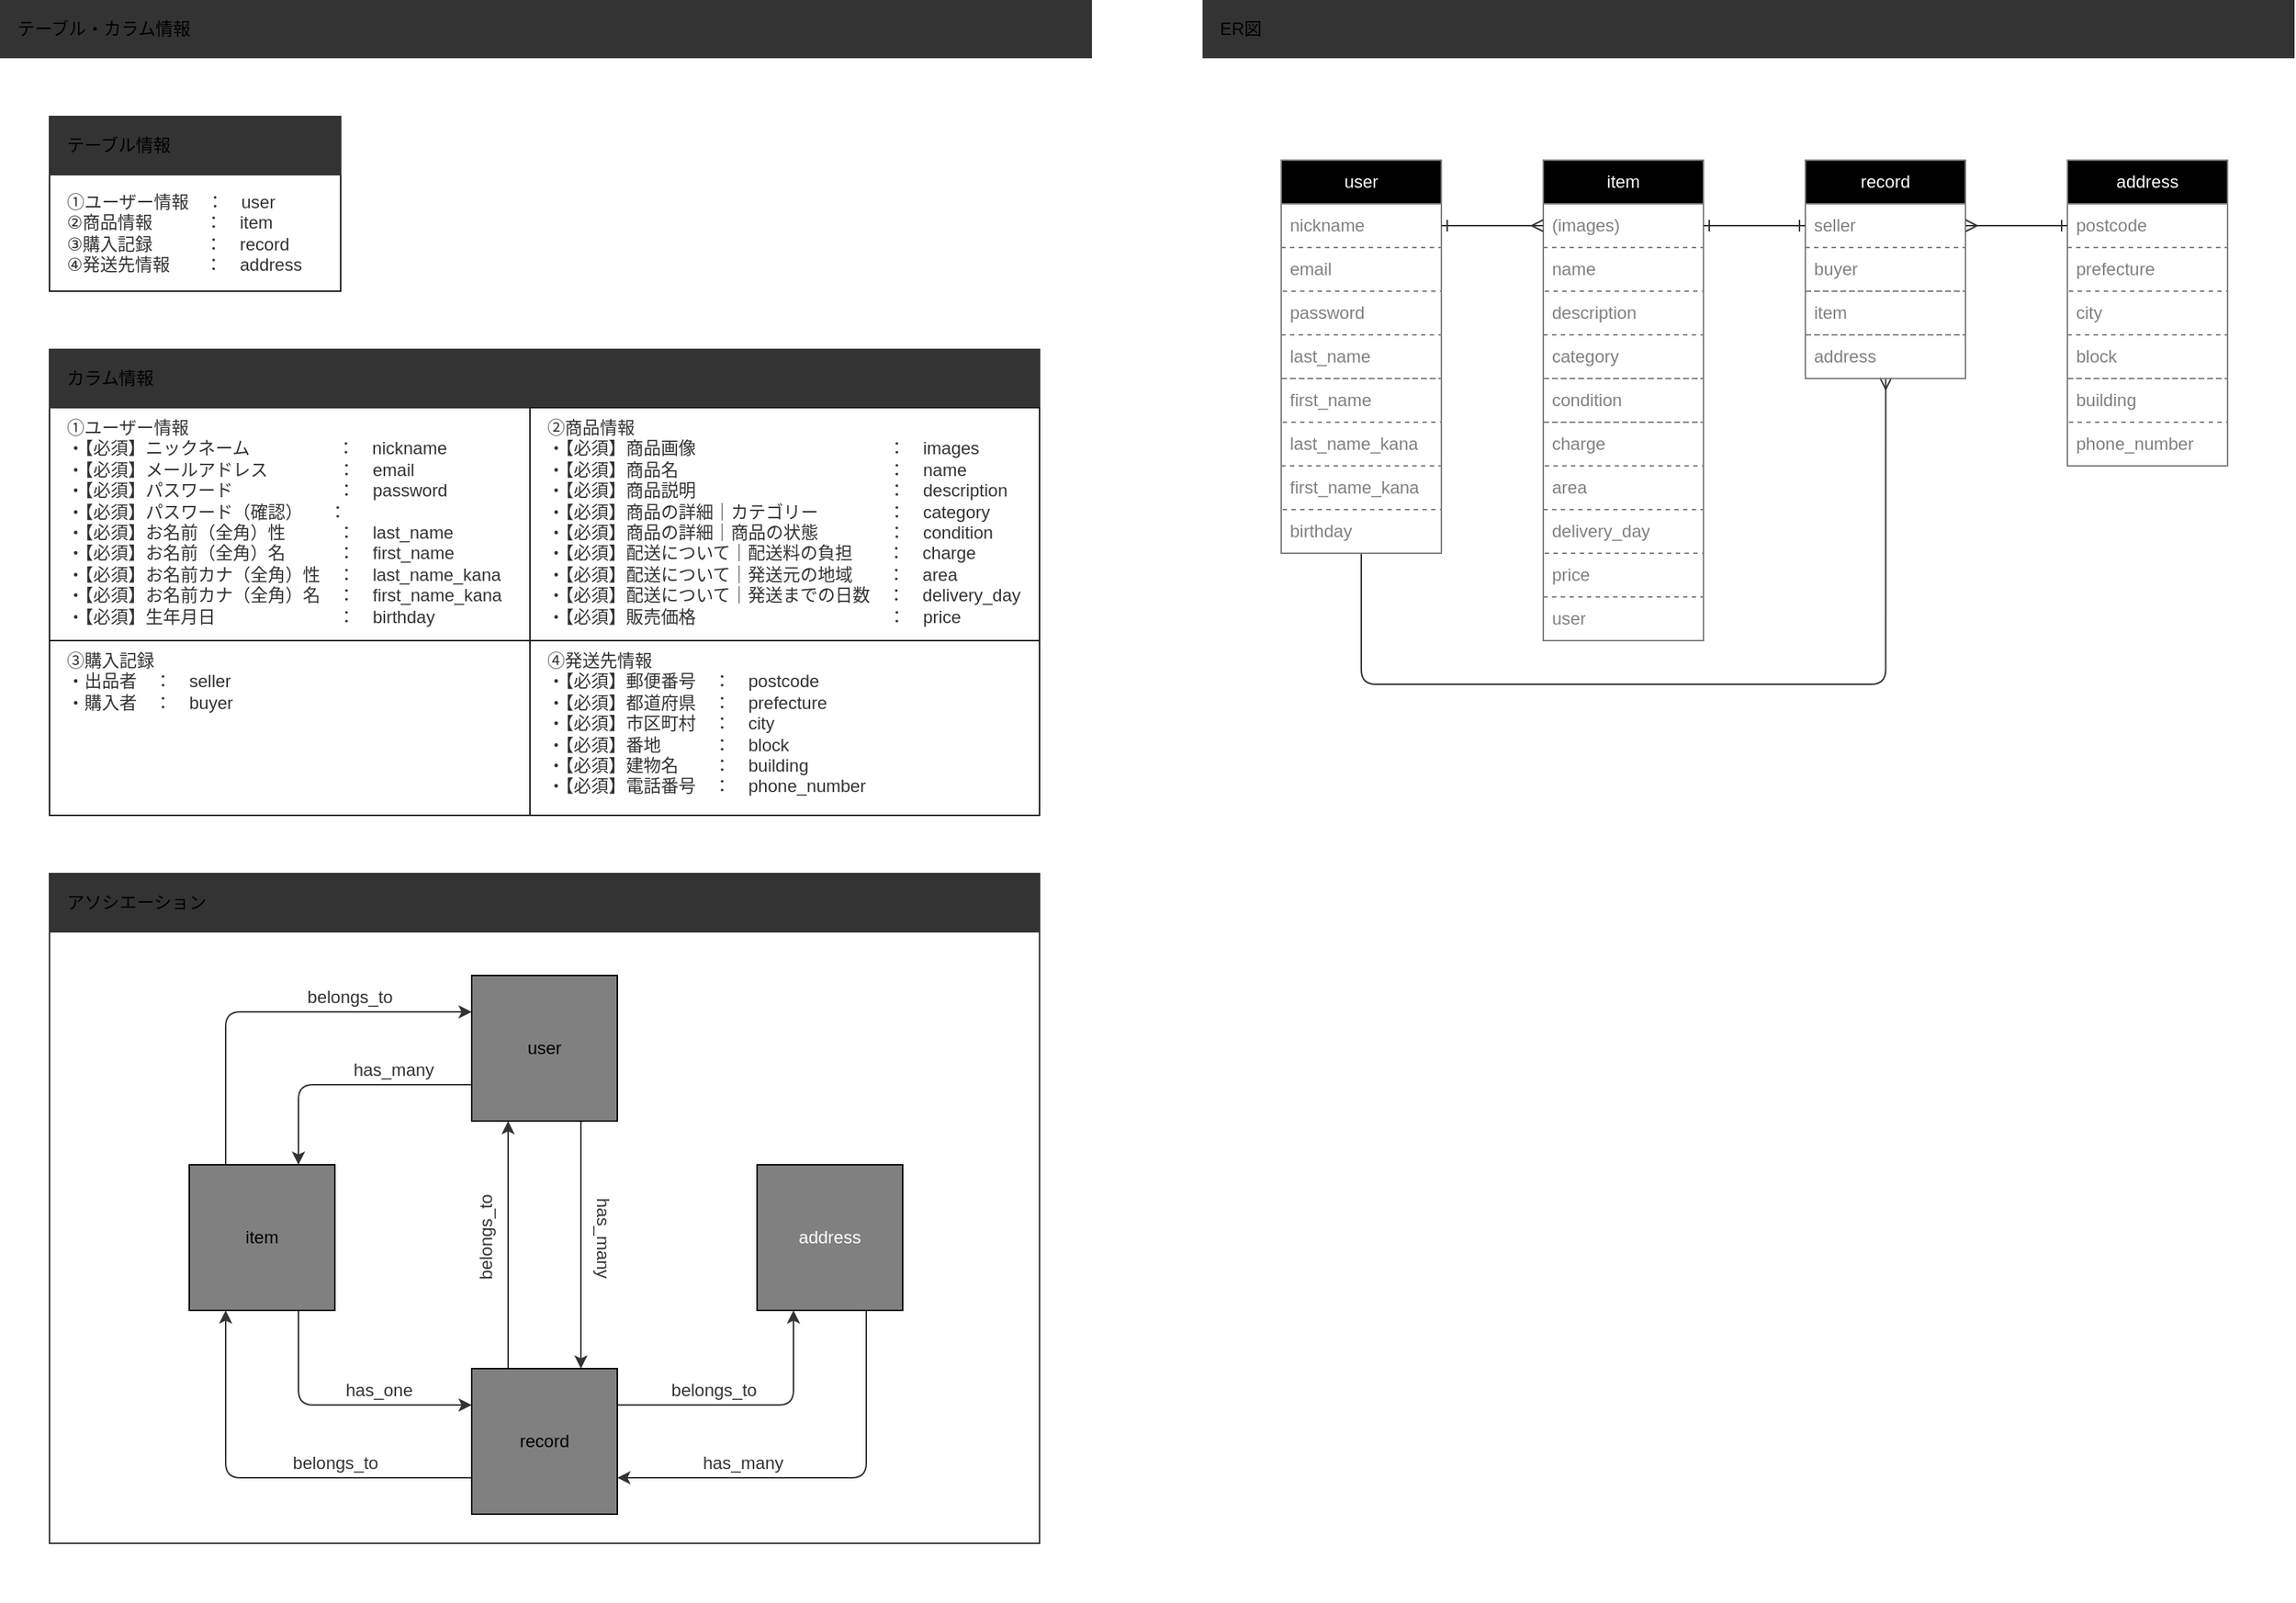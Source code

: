 <mxfile>
    <diagram id="iERtSTc7YqhBEKAMdR58" name="240307">
        <mxGraphModel dx="736" dy="573" grid="1" gridSize="10" guides="1" tooltips="1" connect="1" arrows="1" fold="1" page="1" pageScale="1" pageWidth="827" pageHeight="1169" math="0" shadow="0">
            <root>
                <mxCell id="0"/>
                <mxCell id="1" parent="0"/>
                <mxCell id="5" value="" style="whiteSpace=wrap;html=1;fontFamily=Helvetica;align=left;verticalAlign=top;fillColor=#FFFFFF;fontColor=#333333;strokeColor=none;" parent="1" vertex="1">
                    <mxGeometry x="40" y="80" width="750" height="1060" as="geometry"/>
                </mxCell>
                <mxCell id="10" value="テーブル・カラム情報" style="whiteSpace=wrap;html=1;fontFamily=Helvetica;align=left;verticalAlign=middle;strokeColor=none;fillColor=#333333;spacingLeft=10;" parent="1" vertex="1">
                    <mxGeometry x="40" y="40" width="750" height="40" as="geometry"/>
                </mxCell>
                <mxCell id="11" value="①ユーザー情報　：　user&lt;br&gt;②商品情報　　　：　item&lt;br&gt;③購入記録　　　：　record&lt;br&gt;④発送先情報　　：　address" style="whiteSpace=wrap;html=1;fontFamily=Helvetica;fontColor=#333333;fillColor=none;strokeColor=#1A1A1A;align=left;verticalAlign=middle;spacingLeft=10;" parent="1" vertex="1">
                    <mxGeometry x="74" y="160" width="200" height="80" as="geometry"/>
                </mxCell>
                <mxCell id="12" value="テーブル情報" style="whiteSpace=wrap;html=1;fontFamily=Helvetica;align=left;verticalAlign=middle;spacingLeft=10;fillColor=#333333;strokeColor=#333333;" parent="1" vertex="1">
                    <mxGeometry x="74" y="120" width="200" height="40" as="geometry"/>
                </mxCell>
                <mxCell id="13" value="①ユーザー情報&lt;br&gt;・【必須】ニックネーム　　　　　：　nickname&lt;br&gt;・【必須】メールアドレス　　　　：　email&lt;br&gt;・【必須】パスワード　　　　　　：　password&lt;br&gt;・【必須】パスワード（確認）　　：　&lt;br&gt;・【必須】お名前（全角）性　　　：　last_name&lt;br&gt;・【必須】お名前（全角）名　　　：　first_name&lt;br&gt;・【必須】お名前カナ（全角）性　：　last_name_kana&lt;br&gt;・【必須】お名前カナ（全角）名　：　first_name_kana&lt;br&gt;・【必須】生年月日　　　　　　　：　birthday" style="whiteSpace=wrap;html=1;fontFamily=Helvetica;fontColor=#333333;fillColor=none;strokeColor=#1A1A1A;align=left;verticalAlign=top;spacingLeft=10;" parent="1" vertex="1">
                    <mxGeometry x="74" y="320" width="330" height="160" as="geometry"/>
                </mxCell>
                <mxCell id="14" value="カラム情報" style="whiteSpace=wrap;html=1;fontFamily=Helvetica;align=left;verticalAlign=middle;spacingLeft=10;fillColor=#333333;strokeColor=#333333;" parent="1" vertex="1">
                    <mxGeometry x="74" y="280" width="680" height="40" as="geometry"/>
                </mxCell>
                <mxCell id="15" value="②商品情報&lt;br&gt;・【必須】商品画像　　　　　　　　　　　：　images&lt;br&gt;・【必須】商品名　　　　　　　　　　　　：　name&lt;br&gt;・【必須】商品説明　　　　　　　　　　　：　description&lt;br&gt;・【必須】商品の詳細｜カテゴリー　　　　：　category&lt;br&gt;・【必須】商品の詳細｜商品の状態　　　　：　condition&lt;br&gt;・【必須】配送について｜配送料の負担　　：　charge&lt;br&gt;・【必須】配送について｜発送元の地域　　：　area&lt;br&gt;・【必須】配送について｜発送までの日数　：　delivery_day&lt;br&gt;・【必須】販売価格　　　　　　　　　　　：　price" style="whiteSpace=wrap;html=1;fontFamily=Helvetica;fontColor=#333333;fillColor=none;strokeColor=#1A1A1A;align=left;verticalAlign=top;spacingLeft=10;" parent="1" vertex="1">
                    <mxGeometry x="404" y="320" width="350" height="160" as="geometry"/>
                </mxCell>
                <mxCell id="16" value="" style="ellipse;whiteSpace=wrap;html=1;align=left;fillColor=none;strokeColor=#1A1A1A;fontColor=#333333;spacingLeft=10;" parent="1" vertex="1">
                    <mxGeometry x="985" y="360" width="80" height="80" as="geometry"/>
                </mxCell>
                <mxCell id="18" value="③購入記録&lt;br&gt;・出品者　：　seller&lt;br&gt;・購入者　：　buyer" style="whiteSpace=wrap;html=1;fontFamily=Helvetica;fontColor=#333333;fillColor=none;strokeColor=#1A1A1A;align=left;verticalAlign=top;spacingLeft=10;" parent="1" vertex="1">
                    <mxGeometry x="74" y="480" width="330" height="120" as="geometry"/>
                </mxCell>
                <mxCell id="19" value="④発送先情報&lt;br&gt;・【必須】郵便番号　：　postcode&lt;br&gt;・【必須】都道府県　：　prefecture&lt;br&gt;・【必須】市区町村　：　city&lt;br&gt;・【必須】番地　　　：　block&lt;br&gt;・【必須】建物名　　：　building&lt;br&gt;・【必須】電話番号　：　phone_number" style="whiteSpace=wrap;html=1;fontFamily=Helvetica;fontColor=#333333;fillColor=none;strokeColor=#1A1A1A;align=left;verticalAlign=top;spacingLeft=10;" parent="1" vertex="1">
                    <mxGeometry x="404" y="480" width="350" height="120" as="geometry"/>
                </mxCell>
                <mxCell id="20" value="アソシエーション" style="whiteSpace=wrap;html=1;fontFamily=Helvetica;align=left;verticalAlign=middle;spacingLeft=10;fillColor=#333333;strokeColor=#333333;" parent="1" vertex="1">
                    <mxGeometry x="74" y="640" width="680" height="40" as="geometry"/>
                </mxCell>
                <mxCell id="22" value="" style="whiteSpace=wrap;html=1;fontFamily=Helvetica;align=left;verticalAlign=middle;spacingLeft=10;fillColor=none;strokeColor=#333333;fontColor=#333333;" parent="1" vertex="1">
                    <mxGeometry x="74" y="680" width="680" height="420" as="geometry"/>
                </mxCell>
                <mxCell id="28" style="edgeStyle=orthogonalEdgeStyle;html=1;exitX=0;exitY=0.75;exitDx=0;exitDy=0;entryX=0.75;entryY=0;entryDx=0;entryDy=0;strokeColor=#333333;fontFamily=Helvetica;fontColor=#333333;" parent="1" source="23" target="26" edge="1">
                    <mxGeometry relative="1" as="geometry"/>
                </mxCell>
                <mxCell id="43" style="edgeStyle=orthogonalEdgeStyle;html=1;exitX=0.75;exitY=1;exitDx=0;exitDy=0;entryX=0.75;entryY=0;entryDx=0;entryDy=0;strokeColor=#333333;fontFamily=Helvetica;fontColor=#FFFFFF;" parent="1" source="23" target="24" edge="1">
                    <mxGeometry relative="1" as="geometry"/>
                </mxCell>
                <mxCell id="23" value="user" style="whiteSpace=wrap;html=1;fontFamily=Helvetica;fillColor=#808080;" parent="1" vertex="1">
                    <mxGeometry x="364" y="710" width="100" height="100" as="geometry"/>
                </mxCell>
                <mxCell id="32" style="edgeStyle=orthogonalEdgeStyle;html=1;exitX=1;exitY=0.25;exitDx=0;exitDy=0;entryX=0.25;entryY=1;entryDx=0;entryDy=0;strokeColor=#333333;fontFamily=Helvetica;fontColor=#333333;" parent="1" source="24" target="25" edge="1">
                    <mxGeometry relative="1" as="geometry"/>
                </mxCell>
                <mxCell id="34" style="edgeStyle=orthogonalEdgeStyle;html=1;exitX=0;exitY=0.75;exitDx=0;exitDy=0;entryX=0.25;entryY=1;entryDx=0;entryDy=0;strokeColor=#333333;fontFamily=Helvetica;fontColor=#333333;" parent="1" source="24" target="26" edge="1">
                    <mxGeometry relative="1" as="geometry"/>
                </mxCell>
                <mxCell id="44" style="edgeStyle=orthogonalEdgeStyle;html=1;exitX=0.25;exitY=0;exitDx=0;exitDy=0;entryX=0.25;entryY=1;entryDx=0;entryDy=0;strokeColor=#333333;fontFamily=Helvetica;fontColor=#FFFFFF;" parent="1" source="24" target="23" edge="1">
                    <mxGeometry relative="1" as="geometry"/>
                </mxCell>
                <mxCell id="24" value="record" style="whiteSpace=wrap;html=1;fontFamily=Helvetica;fillColor=#808080;" parent="1" vertex="1">
                    <mxGeometry x="364" y="980" width="100" height="100" as="geometry"/>
                </mxCell>
                <mxCell id="31" style="edgeStyle=orthogonalEdgeStyle;html=1;exitX=0.75;exitY=1;exitDx=0;exitDy=0;entryX=1;entryY=0.75;entryDx=0;entryDy=0;strokeColor=#333333;fontFamily=Helvetica;fontColor=#333333;" parent="1" source="25" target="24" edge="1">
                    <mxGeometry relative="1" as="geometry"/>
                </mxCell>
                <mxCell id="25" value="&lt;span style=&quot;text-align: left;&quot;&gt;address&lt;/span&gt;" style="whiteSpace=wrap;html=1;fontFamily=Helvetica;fillColor=#808080;fontColor=#FFFFFF;" parent="1" vertex="1">
                    <mxGeometry x="560" y="840" width="100" height="100" as="geometry"/>
                </mxCell>
                <mxCell id="27" style="html=1;exitX=0.25;exitY=0;exitDx=0;exitDy=0;entryX=0;entryY=0.25;entryDx=0;entryDy=0;fontFamily=Helvetica;fontColor=#333333;edgeStyle=orthogonalEdgeStyle;strokeColor=#333333;" parent="1" source="26" target="23" edge="1">
                    <mxGeometry relative="1" as="geometry"/>
                </mxCell>
                <mxCell id="33" style="edgeStyle=orthogonalEdgeStyle;html=1;exitX=0.75;exitY=1;exitDx=0;exitDy=0;entryX=0;entryY=0.25;entryDx=0;entryDy=0;strokeColor=#333333;fontFamily=Helvetica;fontColor=#333333;" parent="1" source="26" target="24" edge="1">
                    <mxGeometry relative="1" as="geometry"/>
                </mxCell>
                <mxCell id="26" value="item" style="whiteSpace=wrap;html=1;fontFamily=Helvetica;fillColor=#808080;" parent="1" vertex="1">
                    <mxGeometry x="170" y="840" width="100" height="100" as="geometry"/>
                </mxCell>
                <mxCell id="35" value="has_many" style="text;html=1;align=center;verticalAlign=middle;resizable=0;points=[];autosize=1;strokeColor=none;fillColor=none;fontFamily=Helvetica;fontColor=#333333;" parent="1" vertex="1">
                    <mxGeometry x="270" y="760" width="80" height="30" as="geometry"/>
                </mxCell>
                <mxCell id="36" value="belongs_to" style="text;html=1;align=center;verticalAlign=middle;resizable=0;points=[];autosize=1;strokeColor=none;fillColor=none;fontFamily=Helvetica;fontColor=#333333;" parent="1" vertex="1">
                    <mxGeometry x="240" y="710" width="80" height="30" as="geometry"/>
                </mxCell>
                <mxCell id="45" value="has_many" style="text;html=1;align=center;verticalAlign=middle;resizable=0;points=[];autosize=1;strokeColor=none;fillColor=none;fontFamily=Helvetica;fontColor=#333333;horizontal=1;rotation=90;" parent="1" vertex="1">
                    <mxGeometry x="414" y="875" width="80" height="30" as="geometry"/>
                </mxCell>
                <mxCell id="46" value="belongs_to" style="text;html=1;align=center;verticalAlign=middle;resizable=0;points=[];autosize=1;strokeColor=none;fillColor=none;fontFamily=Helvetica;fontColor=#333333;rotation=-90;" parent="1" vertex="1">
                    <mxGeometry x="334" y="875" width="80" height="30" as="geometry"/>
                </mxCell>
                <mxCell id="48" value="has_one" style="text;html=1;align=center;verticalAlign=middle;resizable=0;points=[];autosize=1;strokeColor=none;fillColor=none;fontFamily=Helvetica;fontColor=#333333;" parent="1" vertex="1">
                    <mxGeometry x="265" y="980" width="70" height="30" as="geometry"/>
                </mxCell>
                <mxCell id="49" value="belongs_to" style="text;html=1;align=center;verticalAlign=middle;resizable=0;points=[];autosize=1;strokeColor=none;fillColor=none;fontFamily=Helvetica;fontColor=#333333;" parent="1" vertex="1">
                    <mxGeometry x="230" y="1030" width="80" height="30" as="geometry"/>
                </mxCell>
                <mxCell id="52" value="has_many" style="text;html=1;align=center;verticalAlign=middle;resizable=0;points=[];autosize=1;strokeColor=none;fillColor=none;fontFamily=Helvetica;fontColor=#333333;" parent="1" vertex="1">
                    <mxGeometry x="510" y="1030" width="80" height="30" as="geometry"/>
                </mxCell>
                <mxCell id="53" value="belongs_to" style="text;html=1;align=center;verticalAlign=middle;resizable=0;points=[];autosize=1;strokeColor=none;fillColor=none;fontFamily=Helvetica;fontColor=#333333;" parent="1" vertex="1">
                    <mxGeometry x="490" y="980" width="80" height="30" as="geometry"/>
                </mxCell>
                <mxCell id="54" value="" style="whiteSpace=wrap;html=1;fontFamily=Helvetica;align=left;verticalAlign=top;fillColor=#FFFFFF;fontColor=#333333;strokeColor=none;" parent="1" vertex="1">
                    <mxGeometry x="866" y="80" width="750" height="460" as="geometry"/>
                </mxCell>
                <mxCell id="55" value="ER図" style="whiteSpace=wrap;html=1;fontFamily=Helvetica;align=left;verticalAlign=middle;strokeColor=none;fillColor=#333333;spacingLeft=10;" parent="1" vertex="1">
                    <mxGeometry x="866" y="40" width="750" height="40" as="geometry"/>
                </mxCell>
                <mxCell id="132" style="edgeStyle=orthogonalEdgeStyle;html=1;entryX=0.502;entryY=0.98;entryDx=0;entryDy=0;entryPerimeter=0;strokeColor=#333333;fontFamily=Helvetica;fontColor=#FFFFFF;endArrow=ERmany;endFill=0;" parent="1" source="56" target="135" edge="1">
                    <mxGeometry relative="1" as="geometry">
                        <Array as="points">
                            <mxPoint x="975" y="510"/>
                            <mxPoint x="1335" y="510"/>
                        </Array>
                    </mxGeometry>
                </mxCell>
                <mxCell id="56" value="&lt;font color=&quot;#ffffff&quot;&gt;user&lt;/font&gt;" style="swimlane;fontStyle=0;childLayout=stackLayout;horizontal=1;startSize=30;horizontalStack=0;resizeParent=1;resizeParentMax=0;resizeLast=0;collapsible=1;marginBottom=0;whiteSpace=wrap;html=1;rounded=0;strokeColor=#808080;fontFamily=Helvetica;fontColor=#333333;fillColor=#000000;" parent="1" vertex="1">
                    <mxGeometry x="920" y="150" width="110" height="270" as="geometry">
                        <mxRectangle x="1101" y="210" width="60" height="30" as="alternateBounds"/>
                    </mxGeometry>
                </mxCell>
                <mxCell id="57" value="nickname" style="text;strokeColor=none;fillColor=none;align=left;verticalAlign=middle;spacingLeft=4;spacingRight=4;overflow=hidden;points=[[0,0.5],[1,0.5]];portConstraint=eastwest;rotatable=0;whiteSpace=wrap;html=1;rounded=0;fontFamily=Helvetica;fontColor=#808080;dashed=1;" parent="56" vertex="1">
                    <mxGeometry y="30" width="110" height="30" as="geometry"/>
                </mxCell>
                <mxCell id="58" value="email" style="text;strokeColor=#808080;fillColor=none;align=left;verticalAlign=middle;spacingLeft=4;spacingRight=4;overflow=hidden;points=[[0,0.5],[1,0.5]];portConstraint=eastwest;rotatable=0;whiteSpace=wrap;html=1;rounded=0;fontFamily=Helvetica;fontColor=#808080;dashed=1;" parent="56" vertex="1">
                    <mxGeometry y="60" width="110" height="30" as="geometry"/>
                </mxCell>
                <mxCell id="86" value="password" style="text;strokeColor=none;fillColor=none;align=left;verticalAlign=middle;spacingLeft=4;spacingRight=4;overflow=hidden;points=[[0,0.5],[1,0.5]];portConstraint=eastwest;rotatable=0;whiteSpace=wrap;html=1;rounded=1;fontFamily=Helvetica;fontColor=#808080;" parent="56" vertex="1">
                    <mxGeometry y="90" width="110" height="30" as="geometry"/>
                </mxCell>
                <mxCell id="88" value="last_name" style="text;strokeColor=#808080;fillColor=none;align=left;verticalAlign=middle;spacingLeft=4;spacingRight=4;overflow=hidden;points=[[0,0.5],[1,0.5]];portConstraint=eastwest;rotatable=0;whiteSpace=wrap;html=1;rounded=0;fontFamily=Helvetica;fontColor=#808080;dashed=1;" parent="56" vertex="1">
                    <mxGeometry y="120" width="110" height="30" as="geometry"/>
                </mxCell>
                <mxCell id="87" value="first_name" style="text;strokeColor=#808080;fillColor=none;align=left;verticalAlign=middle;spacingLeft=4;spacingRight=4;overflow=hidden;points=[[0,0.5],[1,0.5]];portConstraint=eastwest;rotatable=0;whiteSpace=wrap;html=1;rounded=0;fontFamily=Helvetica;fontColor=#808080;dashed=1;" parent="56" vertex="1">
                    <mxGeometry y="150" width="110" height="30" as="geometry"/>
                </mxCell>
                <mxCell id="89" value="last_name_kana" style="text;strokeColor=none;fillColor=none;align=left;verticalAlign=middle;spacingLeft=4;spacingRight=4;overflow=hidden;points=[[0,0.5],[1,0.5]];portConstraint=eastwest;rotatable=0;whiteSpace=wrap;html=1;rounded=0;fontFamily=Helvetica;fontColor=#808080;" parent="56" vertex="1">
                    <mxGeometry y="180" width="110" height="30" as="geometry"/>
                </mxCell>
                <mxCell id="90" value="first_name_kana" style="text;strokeColor=#808080;fillColor=none;align=left;verticalAlign=middle;spacingLeft=4;spacingRight=4;overflow=hidden;points=[[0,0.5],[1,0.5]];portConstraint=eastwest;rotatable=0;whiteSpace=wrap;html=1;rounded=0;fontFamily=Helvetica;fontColor=#808080;dashed=1;" parent="56" vertex="1">
                    <mxGeometry y="210" width="110" height="30" as="geometry"/>
                </mxCell>
                <mxCell id="59" value="birthday" style="text;strokeColor=none;fillColor=none;align=left;verticalAlign=middle;spacingLeft=4;spacingRight=4;overflow=hidden;points=[[0,0.5],[1,0.5]];portConstraint=eastwest;rotatable=0;whiteSpace=wrap;html=1;rounded=0;fontFamily=Helvetica;fontColor=#808080;" parent="56" vertex="1">
                    <mxGeometry y="240" width="110" height="30" as="geometry"/>
                </mxCell>
                <mxCell id="91" value="&lt;font color=&quot;#ffffff&quot;&gt;item&lt;/font&gt;" style="swimlane;fontStyle=0;childLayout=stackLayout;horizontal=1;startSize=30;horizontalStack=0;resizeParent=1;resizeParentMax=0;resizeLast=0;collapsible=1;marginBottom=0;whiteSpace=wrap;html=1;rounded=0;strokeColor=#808080;fontFamily=Helvetica;fontColor=#333333;fillColor=#000000;" parent="1" vertex="1">
                    <mxGeometry x="1100" y="150" width="110" height="330" as="geometry">
                        <mxRectangle x="1101" y="210" width="60" height="30" as="alternateBounds"/>
                    </mxGeometry>
                </mxCell>
                <mxCell id="92" value="(images)" style="text;strokeColor=none;fillColor=none;align=left;verticalAlign=middle;spacingLeft=4;spacingRight=4;overflow=hidden;points=[[0,0.5],[1,0.5]];portConstraint=eastwest;rotatable=0;whiteSpace=wrap;html=1;rounded=0;fontFamily=Helvetica;fontColor=#808080;dashed=1;" parent="91" vertex="1">
                    <mxGeometry y="30" width="110" height="30" as="geometry"/>
                </mxCell>
                <mxCell id="93" value="name" style="text;strokeColor=#808080;fillColor=none;align=left;verticalAlign=middle;spacingLeft=4;spacingRight=4;overflow=hidden;points=[[0,0.5],[1,0.5]];portConstraint=eastwest;rotatable=0;whiteSpace=wrap;html=1;rounded=0;fontFamily=Helvetica;fontColor=#808080;dashed=1;" parent="91" vertex="1">
                    <mxGeometry y="60" width="110" height="30" as="geometry"/>
                </mxCell>
                <mxCell id="94" value="description" style="text;strokeColor=none;fillColor=none;align=left;verticalAlign=middle;spacingLeft=4;spacingRight=4;overflow=hidden;points=[[0,0.5],[1,0.5]];portConstraint=eastwest;rotatable=0;whiteSpace=wrap;html=1;rounded=1;fontFamily=Helvetica;fontColor=#808080;" parent="91" vertex="1">
                    <mxGeometry y="90" width="110" height="30" as="geometry"/>
                </mxCell>
                <mxCell id="95" value="category" style="text;strokeColor=#808080;fillColor=none;align=left;verticalAlign=middle;spacingLeft=4;spacingRight=4;overflow=hidden;points=[[0,0.5],[1,0.5]];portConstraint=eastwest;rotatable=0;whiteSpace=wrap;html=1;rounded=0;fontFamily=Helvetica;fontColor=#808080;dashed=1;" parent="91" vertex="1">
                    <mxGeometry y="120" width="110" height="30" as="geometry"/>
                </mxCell>
                <mxCell id="96" value="condition" style="text;strokeColor=#808080;fillColor=none;align=left;verticalAlign=middle;spacingLeft=4;spacingRight=4;overflow=hidden;points=[[0,0.5],[1,0.5]];portConstraint=eastwest;rotatable=0;whiteSpace=wrap;html=1;rounded=0;fontFamily=Helvetica;fontColor=#808080;dashed=1;" parent="91" vertex="1">
                    <mxGeometry y="150" width="110" height="30" as="geometry"/>
                </mxCell>
                <mxCell id="97" value="charge" style="text;strokeColor=#808080;fillColor=none;align=left;verticalAlign=middle;spacingLeft=4;spacingRight=4;overflow=hidden;points=[[0,0.5],[1,0.5]];portConstraint=eastwest;rotatable=0;whiteSpace=wrap;html=1;rounded=0;fontFamily=Helvetica;fontColor=#808080;dashed=1;" parent="91" vertex="1">
                    <mxGeometry y="180" width="110" height="30" as="geometry"/>
                </mxCell>
                <mxCell id="137" value="area" style="text;strokeColor=none;fillColor=none;align=left;verticalAlign=middle;spacingLeft=4;spacingRight=4;overflow=hidden;points=[[0,0.5],[1,0.5]];portConstraint=eastwest;rotatable=0;whiteSpace=wrap;html=1;rounded=0;fontFamily=Helvetica;fontColor=#808080;" vertex="1" parent="91">
                    <mxGeometry y="210" width="110" height="30" as="geometry"/>
                </mxCell>
                <mxCell id="98" value="delivery_day" style="text;strokeColor=#808080;fillColor=none;align=left;verticalAlign=middle;spacingLeft=4;spacingRight=4;overflow=hidden;points=[[0,0.5],[1,0.5]];portConstraint=eastwest;rotatable=0;whiteSpace=wrap;html=1;rounded=0;fontFamily=Helvetica;fontColor=#808080;dashed=1;" parent="91" vertex="1">
                    <mxGeometry y="240" width="110" height="30" as="geometry"/>
                </mxCell>
                <mxCell id="133" value="price" style="text;strokeColor=none;fillColor=none;align=left;verticalAlign=middle;spacingLeft=4;spacingRight=4;overflow=hidden;points=[[0,0.5],[1,0.5]];portConstraint=eastwest;rotatable=0;whiteSpace=wrap;html=1;rounded=0;fontFamily=Helvetica;fontColor=#808080;" parent="91" vertex="1">
                    <mxGeometry y="270" width="110" height="30" as="geometry"/>
                </mxCell>
                <mxCell id="99" value="user" style="text;strokeColor=#808080;fillColor=none;align=left;verticalAlign=middle;spacingLeft=4;spacingRight=4;overflow=hidden;points=[[0,0.5],[1,0.5]];portConstraint=eastwest;rotatable=0;whiteSpace=wrap;html=1;rounded=0;fontFamily=Helvetica;fontColor=#808080;dashed=1;" parent="91" vertex="1">
                    <mxGeometry y="300" width="110" height="30" as="geometry"/>
                </mxCell>
                <mxCell id="100" value="&lt;font color=&quot;#ffffff&quot;&gt;record&lt;/font&gt;" style="swimlane;fontStyle=0;childLayout=stackLayout;horizontal=1;startSize=30;horizontalStack=0;resizeParent=1;resizeParentMax=0;resizeLast=0;collapsible=1;marginBottom=0;whiteSpace=wrap;html=1;rounded=0;strokeColor=#808080;fontFamily=Helvetica;fontColor=#333333;fillColor=#000000;" parent="1" vertex="1">
                    <mxGeometry x="1280" y="150" width="110" height="150" as="geometry">
                        <mxRectangle x="1101" y="210" width="60" height="30" as="alternateBounds"/>
                    </mxGeometry>
                </mxCell>
                <mxCell id="101" value="seller" style="text;strokeColor=none;fillColor=none;align=left;verticalAlign=middle;spacingLeft=4;spacingRight=4;overflow=hidden;points=[[0,0.5],[1,0.5]];portConstraint=eastwest;rotatable=0;whiteSpace=wrap;html=1;rounded=0;fontFamily=Helvetica;fontColor=#808080;dashed=1;" parent="100" vertex="1">
                    <mxGeometry y="30" width="110" height="30" as="geometry"/>
                </mxCell>
                <mxCell id="102" value="buyer" style="text;strokeColor=#808080;fillColor=none;align=left;verticalAlign=middle;spacingLeft=4;spacingRight=4;overflow=hidden;points=[[0,0.5],[1,0.5]];portConstraint=eastwest;rotatable=0;whiteSpace=wrap;html=1;rounded=0;fontFamily=Helvetica;fontColor=#808080;dashed=1;" parent="100" vertex="1">
                    <mxGeometry y="60" width="110" height="30" as="geometry"/>
                </mxCell>
                <mxCell id="136" value="item" style="text;strokeColor=#808080;fillColor=none;align=left;verticalAlign=middle;spacingLeft=4;spacingRight=4;overflow=hidden;points=[[0,0.5],[1,0.5]];portConstraint=eastwest;rotatable=0;whiteSpace=wrap;html=1;rounded=0;fontFamily=Helvetica;fontColor=#808080;dashed=1;" parent="100" vertex="1">
                    <mxGeometry y="90" width="110" height="30" as="geometry"/>
                </mxCell>
                <mxCell id="135" value="address" style="text;strokeColor=#808080;fillColor=none;align=left;verticalAlign=middle;spacingLeft=4;spacingRight=4;overflow=hidden;points=[[0,0.5],[1,0.5]];portConstraint=eastwest;rotatable=0;whiteSpace=wrap;html=1;rounded=0;fontFamily=Helvetica;fontColor=#808080;dashed=1;" parent="100" vertex="1">
                    <mxGeometry y="120" width="110" height="30" as="geometry"/>
                </mxCell>
                <mxCell id="109" value="&lt;span style=&quot;text-align: left;&quot;&gt;address&lt;/span&gt;" style="swimlane;fontStyle=0;childLayout=stackLayout;horizontal=1;startSize=30;horizontalStack=0;resizeParent=1;resizeParentMax=0;resizeLast=0;collapsible=1;marginBottom=0;whiteSpace=wrap;html=1;rounded=0;strokeColor=#808080;fontFamily=Helvetica;fontColor=#FFFFFF;fillColor=#000000;" parent="1" vertex="1">
                    <mxGeometry x="1460" y="150" width="110" height="210" as="geometry">
                        <mxRectangle x="1101" y="210" width="60" height="30" as="alternateBounds"/>
                    </mxGeometry>
                </mxCell>
                <mxCell id="110" value="postcode" style="text;strokeColor=none;fillColor=none;align=left;verticalAlign=middle;spacingLeft=4;spacingRight=4;overflow=hidden;points=[[0,0.5],[1,0.5]];portConstraint=eastwest;rotatable=0;whiteSpace=wrap;html=1;rounded=0;fontFamily=Helvetica;fontColor=#808080;dashed=1;" parent="109" vertex="1">
                    <mxGeometry y="30" width="110" height="30" as="geometry"/>
                </mxCell>
                <mxCell id="111" value="prefecture" style="text;strokeColor=#808080;fillColor=none;align=left;verticalAlign=middle;spacingLeft=4;spacingRight=4;overflow=hidden;points=[[0,0.5],[1,0.5]];portConstraint=eastwest;rotatable=0;whiteSpace=wrap;html=1;rounded=0;fontFamily=Helvetica;fontColor=#808080;dashed=1;" parent="109" vertex="1">
                    <mxGeometry y="60" width="110" height="30" as="geometry"/>
                </mxCell>
                <mxCell id="112" value="city" style="text;strokeColor=none;fillColor=none;align=left;verticalAlign=middle;spacingLeft=4;spacingRight=4;overflow=hidden;points=[[0,0.5],[1,0.5]];portConstraint=eastwest;rotatable=0;whiteSpace=wrap;html=1;rounded=1;fontFamily=Helvetica;fontColor=#808080;" parent="109" vertex="1">
                    <mxGeometry y="90" width="110" height="30" as="geometry"/>
                </mxCell>
                <mxCell id="113" value="block" style="text;strokeColor=#808080;fillColor=none;align=left;verticalAlign=middle;spacingLeft=4;spacingRight=4;overflow=hidden;points=[[0,0.5],[1,0.5]];portConstraint=eastwest;rotatable=0;whiteSpace=wrap;html=1;rounded=0;fontFamily=Helvetica;fontColor=#808080;dashed=1;" parent="109" vertex="1">
                    <mxGeometry y="120" width="110" height="30" as="geometry"/>
                </mxCell>
                <mxCell id="114" value="building" style="text;strokeColor=#808080;fillColor=none;align=left;verticalAlign=middle;spacingLeft=4;spacingRight=4;overflow=hidden;points=[[0,0.5],[1,0.5]];portConstraint=eastwest;rotatable=0;whiteSpace=wrap;html=1;rounded=0;fontFamily=Helvetica;fontColor=#808080;dashed=1;" parent="109" vertex="1">
                    <mxGeometry y="150" width="110" height="30" as="geometry"/>
                </mxCell>
                <mxCell id="115" value="phone_number" style="text;strokeColor=none;fillColor=none;align=left;verticalAlign=middle;spacingLeft=4;spacingRight=4;overflow=hidden;points=[[0,0.5],[1,0.5]];portConstraint=eastwest;rotatable=0;whiteSpace=wrap;html=1;rounded=0;fontFamily=Helvetica;fontColor=#808080;" parent="109" vertex="1">
                    <mxGeometry y="180" width="110" height="30" as="geometry"/>
                </mxCell>
                <mxCell id="122" style="edgeStyle=orthogonalEdgeStyle;html=1;exitX=1;exitY=0.5;exitDx=0;exitDy=0;entryX=0;entryY=0.5;entryDx=0;entryDy=0;strokeColor=#333333;fontFamily=Helvetica;fontColor=#808080;endArrow=ERmany;endFill=0;" parent="1" source="57" target="92" edge="1">
                    <mxGeometry relative="1" as="geometry"/>
                </mxCell>
                <mxCell id="123" style="edgeStyle=orthogonalEdgeStyle;html=1;exitX=1;exitY=0.5;exitDx=0;exitDy=0;entryX=0;entryY=0.5;entryDx=0;entryDy=0;strokeColor=#333333;fontFamily=Helvetica;fontColor=#808080;endArrow=ERone;endFill=0;" parent="1" source="92" target="101" edge="1">
                    <mxGeometry relative="1" as="geometry"/>
                </mxCell>
                <mxCell id="124" style="edgeStyle=orthogonalEdgeStyle;html=1;exitX=0;exitY=0.5;exitDx=0;exitDy=0;entryX=1;entryY=0.5;entryDx=0;entryDy=0;strokeColor=#333333;fontFamily=Helvetica;fontColor=#808080;endArrow=ERone;endFill=0;" parent="1" source="101" target="92" edge="1">
                    <mxGeometry relative="1" as="geometry"/>
                </mxCell>
                <mxCell id="125" style="edgeStyle=orthogonalEdgeStyle;html=1;exitX=0;exitY=0.5;exitDx=0;exitDy=0;entryX=1;entryY=0.5;entryDx=0;entryDy=0;strokeColor=#333333;fontFamily=Helvetica;fontColor=#808080;endArrow=ERone;endFill=0;" parent="1" source="92" target="57" edge="1">
                    <mxGeometry relative="1" as="geometry"/>
                </mxCell>
                <mxCell id="126" style="edgeStyle=orthogonalEdgeStyle;html=1;exitX=1;exitY=0.5;exitDx=0;exitDy=0;entryX=0;entryY=0.5;entryDx=0;entryDy=0;strokeColor=#333333;fontFamily=Helvetica;fontColor=#808080;endArrow=ERone;endFill=0;" parent="1" source="101" target="110" edge="1">
                    <mxGeometry relative="1" as="geometry"/>
                </mxCell>
                <mxCell id="127" style="edgeStyle=orthogonalEdgeStyle;html=1;exitX=0;exitY=0.5;exitDx=0;exitDy=0;entryX=1;entryY=0.5;entryDx=0;entryDy=0;strokeColor=#333333;fontFamily=Helvetica;fontColor=#808080;endArrow=ERmany;endFill=0;" parent="1" source="110" target="101" edge="1">
                    <mxGeometry relative="1" as="geometry"/>
                </mxCell>
            </root>
        </mxGraphModel>
    </diagram>
    <diagram name="240306" id="t5GE0aZY5tmXnHVspogs">
        <mxGraphModel dx="1188" dy="573" grid="1" gridSize="10" guides="1" tooltips="1" connect="1" arrows="1" fold="1" page="1" pageScale="1" pageWidth="827" pageHeight="1169" math="0" shadow="0">
            <root>
                <mxCell id="r-_UjUbAHWvi7KjS5NvE-0"/>
                <mxCell id="r-_UjUbAHWvi7KjS5NvE-1" parent="r-_UjUbAHWvi7KjS5NvE-0"/>
                <mxCell id="r-_UjUbAHWvi7KjS5NvE-2" value="" style="whiteSpace=wrap;html=1;fontFamily=Helvetica;align=left;verticalAlign=top;fillColor=#FFFFFF;fontColor=#333333;strokeColor=none;" vertex="1" parent="r-_UjUbAHWvi7KjS5NvE-1">
                    <mxGeometry x="40" y="80" width="750" height="1060" as="geometry"/>
                </mxCell>
                <mxCell id="r-_UjUbAHWvi7KjS5NvE-3" value="テーブル・カラム情報" style="whiteSpace=wrap;html=1;fontFamily=Helvetica;align=left;verticalAlign=middle;strokeColor=none;fillColor=#333333;spacingLeft=10;" vertex="1" parent="r-_UjUbAHWvi7KjS5NvE-1">
                    <mxGeometry x="40" y="40" width="750" height="40" as="geometry"/>
                </mxCell>
                <mxCell id="r-_UjUbAHWvi7KjS5NvE-4" value="①ユーザー情報　：　users&lt;br&gt;②商品情報　　　：　items&lt;br&gt;③購入記録　　　：　records&lt;br&gt;④発送先情報　　：　addresses" style="whiteSpace=wrap;html=1;fontFamily=Helvetica;fontColor=#333333;fillColor=none;strokeColor=#1A1A1A;align=left;verticalAlign=middle;spacingLeft=10;" vertex="1" parent="r-_UjUbAHWvi7KjS5NvE-1">
                    <mxGeometry x="74" y="160" width="200" height="80" as="geometry"/>
                </mxCell>
                <mxCell id="r-_UjUbAHWvi7KjS5NvE-5" value="テーブル情報" style="whiteSpace=wrap;html=1;fontFamily=Helvetica;align=left;verticalAlign=middle;spacingLeft=10;fillColor=#333333;strokeColor=#333333;" vertex="1" parent="r-_UjUbAHWvi7KjS5NvE-1">
                    <mxGeometry x="74" y="120" width="200" height="40" as="geometry"/>
                </mxCell>
                <mxCell id="r-_UjUbAHWvi7KjS5NvE-6" value="①ユーザー情報&lt;br&gt;・【必須】ニックネーム　　　　　：　nickname&lt;br&gt;・【必須】メールアドレス　　　　：　email&lt;br&gt;・【必須】パスワード　　　　　　：　password&lt;br&gt;・【必須】パスワード（確認）　　：　&lt;br&gt;・【必須】お名前（全角）性　　　：　last_name&lt;br&gt;・【必須】お名前（全角）名　　　：　first_name&lt;br&gt;・【必須】お名前カナ（全角）性　：　last_name_kana&lt;br&gt;・【必須】お名前カナ（全角）名　：　first_name_kana&lt;br&gt;・【必須】生年月日　　　　　　　：　birthday" style="whiteSpace=wrap;html=1;fontFamily=Helvetica;fontColor=#333333;fillColor=none;strokeColor=#1A1A1A;align=left;verticalAlign=top;spacingLeft=10;" vertex="1" parent="r-_UjUbAHWvi7KjS5NvE-1">
                    <mxGeometry x="74" y="320" width="330" height="160" as="geometry"/>
                </mxCell>
                <mxCell id="r-_UjUbAHWvi7KjS5NvE-7" value="カラム情報" style="whiteSpace=wrap;html=1;fontFamily=Helvetica;align=left;verticalAlign=middle;spacingLeft=10;fillColor=#333333;strokeColor=#333333;" vertex="1" parent="r-_UjUbAHWvi7KjS5NvE-1">
                    <mxGeometry x="74" y="280" width="680" height="40" as="geometry"/>
                </mxCell>
                <mxCell id="r-_UjUbAHWvi7KjS5NvE-8" value="②商品情報&lt;br&gt;・【必須】商品画像　　　　　　　　　　　：　images&lt;br&gt;・【必須】商品名　　　　　　　　　　　　：　name&lt;br&gt;・【必須】商品説明　　　　　　　　　　　：　description&lt;br&gt;・【必須】商品の詳細｜カテゴリー　　　　：　category&lt;br&gt;・【必須】商品の詳細｜商品の状態　　　　：　condition&lt;br&gt;・【必須】配送について｜配送料の負担　　：　charge&lt;br&gt;・【必須】配送について｜発送元の地域　　：　area&lt;br&gt;・【必須】配送について｜発送までの日数　：　delivery_day&lt;br&gt;・【必須】販売価格　　　　　　　　　　　：　price" style="whiteSpace=wrap;html=1;fontFamily=Helvetica;fontColor=#333333;fillColor=none;strokeColor=#1A1A1A;align=left;verticalAlign=top;spacingLeft=10;" vertex="1" parent="r-_UjUbAHWvi7KjS5NvE-1">
                    <mxGeometry x="404" y="320" width="350" height="160" as="geometry"/>
                </mxCell>
                <mxCell id="r-_UjUbAHWvi7KjS5NvE-9" value="" style="ellipse;whiteSpace=wrap;html=1;align=left;fillColor=none;strokeColor=#1A1A1A;fontColor=#333333;spacingLeft=10;" vertex="1" parent="r-_UjUbAHWvi7KjS5NvE-1">
                    <mxGeometry x="985" y="360" width="80" height="80" as="geometry"/>
                </mxCell>
                <mxCell id="r-_UjUbAHWvi7KjS5NvE-10" value="③購入記録&lt;br&gt;・出品者　：　seller&lt;br&gt;・購入者　：　buyer" style="whiteSpace=wrap;html=1;fontFamily=Helvetica;fontColor=#333333;fillColor=none;strokeColor=#1A1A1A;align=left;verticalAlign=top;spacingLeft=10;" vertex="1" parent="r-_UjUbAHWvi7KjS5NvE-1">
                    <mxGeometry x="74" y="480" width="330" height="120" as="geometry"/>
                </mxCell>
                <mxCell id="r-_UjUbAHWvi7KjS5NvE-11" value="④発送先情報&lt;br&gt;・【必須】郵便番号　：　postcode&lt;br&gt;・【必須】都道府県　：　prefecture&lt;br&gt;・【必須】市区町村　：　city&lt;br&gt;・【必須】番地　　　：　block&lt;br&gt;・【必須】建物名　　：　building&lt;br&gt;・【必須】電話番号　：　phone_number" style="whiteSpace=wrap;html=1;fontFamily=Helvetica;fontColor=#333333;fillColor=none;strokeColor=#1A1A1A;align=left;verticalAlign=top;spacingLeft=10;" vertex="1" parent="r-_UjUbAHWvi7KjS5NvE-1">
                    <mxGeometry x="404" y="480" width="350" height="120" as="geometry"/>
                </mxCell>
                <mxCell id="r-_UjUbAHWvi7KjS5NvE-12" value="アソシエーション" style="whiteSpace=wrap;html=1;fontFamily=Helvetica;align=left;verticalAlign=middle;spacingLeft=10;fillColor=#333333;strokeColor=#333333;" vertex="1" parent="r-_UjUbAHWvi7KjS5NvE-1">
                    <mxGeometry x="74" y="640" width="680" height="40" as="geometry"/>
                </mxCell>
                <mxCell id="r-_UjUbAHWvi7KjS5NvE-13" value="" style="whiteSpace=wrap;html=1;fontFamily=Helvetica;align=left;verticalAlign=middle;spacingLeft=10;fillColor=none;strokeColor=#333333;fontColor=#333333;" vertex="1" parent="r-_UjUbAHWvi7KjS5NvE-1">
                    <mxGeometry x="74" y="680" width="680" height="420" as="geometry"/>
                </mxCell>
                <mxCell id="r-_UjUbAHWvi7KjS5NvE-14" style="edgeStyle=orthogonalEdgeStyle;html=1;exitX=0;exitY=0.75;exitDx=0;exitDy=0;entryX=0.75;entryY=0;entryDx=0;entryDy=0;strokeColor=#333333;fontFamily=Helvetica;fontColor=#333333;" edge="1" parent="r-_UjUbAHWvi7KjS5NvE-1" source="r-_UjUbAHWvi7KjS5NvE-16" target="r-_UjUbAHWvi7KjS5NvE-25">
                    <mxGeometry relative="1" as="geometry"/>
                </mxCell>
                <mxCell id="r-_UjUbAHWvi7KjS5NvE-15" style="edgeStyle=orthogonalEdgeStyle;html=1;exitX=0.75;exitY=1;exitDx=0;exitDy=0;entryX=0.75;entryY=0;entryDx=0;entryDy=0;strokeColor=#333333;fontFamily=Helvetica;fontColor=#FFFFFF;" edge="1" parent="r-_UjUbAHWvi7KjS5NvE-1" source="r-_UjUbAHWvi7KjS5NvE-16" target="r-_UjUbAHWvi7KjS5NvE-20">
                    <mxGeometry relative="1" as="geometry"/>
                </mxCell>
                <mxCell id="r-_UjUbAHWvi7KjS5NvE-16" value="users" style="whiteSpace=wrap;html=1;fontFamily=Helvetica;fillColor=#808080;" vertex="1" parent="r-_UjUbAHWvi7KjS5NvE-1">
                    <mxGeometry x="364" y="710" width="100" height="100" as="geometry"/>
                </mxCell>
                <mxCell id="r-_UjUbAHWvi7KjS5NvE-17" style="edgeStyle=orthogonalEdgeStyle;html=1;exitX=1;exitY=0.25;exitDx=0;exitDy=0;entryX=0.25;entryY=1;entryDx=0;entryDy=0;strokeColor=#333333;fontFamily=Helvetica;fontColor=#333333;" edge="1" parent="r-_UjUbAHWvi7KjS5NvE-1" source="r-_UjUbAHWvi7KjS5NvE-20" target="r-_UjUbAHWvi7KjS5NvE-22">
                    <mxGeometry relative="1" as="geometry"/>
                </mxCell>
                <mxCell id="r-_UjUbAHWvi7KjS5NvE-18" style="edgeStyle=orthogonalEdgeStyle;html=1;exitX=0;exitY=0.75;exitDx=0;exitDy=0;entryX=0.25;entryY=1;entryDx=0;entryDy=0;strokeColor=#333333;fontFamily=Helvetica;fontColor=#333333;" edge="1" parent="r-_UjUbAHWvi7KjS5NvE-1" source="r-_UjUbAHWvi7KjS5NvE-20" target="r-_UjUbAHWvi7KjS5NvE-25">
                    <mxGeometry relative="1" as="geometry"/>
                </mxCell>
                <mxCell id="r-_UjUbAHWvi7KjS5NvE-19" style="edgeStyle=orthogonalEdgeStyle;html=1;exitX=0.25;exitY=0;exitDx=0;exitDy=0;entryX=0.25;entryY=1;entryDx=0;entryDy=0;strokeColor=#333333;fontFamily=Helvetica;fontColor=#FFFFFF;" edge="1" parent="r-_UjUbAHWvi7KjS5NvE-1" source="r-_UjUbAHWvi7KjS5NvE-20" target="r-_UjUbAHWvi7KjS5NvE-16">
                    <mxGeometry relative="1" as="geometry"/>
                </mxCell>
                <mxCell id="r-_UjUbAHWvi7KjS5NvE-20" value="records" style="whiteSpace=wrap;html=1;fontFamily=Helvetica;fillColor=#808080;" vertex="1" parent="r-_UjUbAHWvi7KjS5NvE-1">
                    <mxGeometry x="364" y="980" width="100" height="100" as="geometry"/>
                </mxCell>
                <mxCell id="r-_UjUbAHWvi7KjS5NvE-21" style="edgeStyle=orthogonalEdgeStyle;html=1;exitX=0.75;exitY=1;exitDx=0;exitDy=0;entryX=1;entryY=0.75;entryDx=0;entryDy=0;strokeColor=#333333;fontFamily=Helvetica;fontColor=#333333;" edge="1" parent="r-_UjUbAHWvi7KjS5NvE-1" source="r-_UjUbAHWvi7KjS5NvE-22" target="r-_UjUbAHWvi7KjS5NvE-20">
                    <mxGeometry relative="1" as="geometry"/>
                </mxCell>
                <mxCell id="r-_UjUbAHWvi7KjS5NvE-22" value="&lt;span style=&quot;text-align: left;&quot;&gt;addresses&lt;/span&gt;" style="whiteSpace=wrap;html=1;fontFamily=Helvetica;fillColor=#808080;fontColor=#FFFFFF;" vertex="1" parent="r-_UjUbAHWvi7KjS5NvE-1">
                    <mxGeometry x="560" y="840" width="100" height="100" as="geometry"/>
                </mxCell>
                <mxCell id="r-_UjUbAHWvi7KjS5NvE-23" style="html=1;exitX=0.25;exitY=0;exitDx=0;exitDy=0;entryX=0;entryY=0.25;entryDx=0;entryDy=0;fontFamily=Helvetica;fontColor=#333333;edgeStyle=orthogonalEdgeStyle;strokeColor=#333333;" edge="1" parent="r-_UjUbAHWvi7KjS5NvE-1" source="r-_UjUbAHWvi7KjS5NvE-25" target="r-_UjUbAHWvi7KjS5NvE-16">
                    <mxGeometry relative="1" as="geometry"/>
                </mxCell>
                <mxCell id="r-_UjUbAHWvi7KjS5NvE-24" style="edgeStyle=orthogonalEdgeStyle;html=1;exitX=0.75;exitY=1;exitDx=0;exitDy=0;entryX=0;entryY=0.25;entryDx=0;entryDy=0;strokeColor=#333333;fontFamily=Helvetica;fontColor=#333333;" edge="1" parent="r-_UjUbAHWvi7KjS5NvE-1" source="r-_UjUbAHWvi7KjS5NvE-25" target="r-_UjUbAHWvi7KjS5NvE-20">
                    <mxGeometry relative="1" as="geometry"/>
                </mxCell>
                <mxCell id="r-_UjUbAHWvi7KjS5NvE-25" value="items" style="whiteSpace=wrap;html=1;fontFamily=Helvetica;fillColor=#808080;" vertex="1" parent="r-_UjUbAHWvi7KjS5NvE-1">
                    <mxGeometry x="170" y="840" width="100" height="100" as="geometry"/>
                </mxCell>
                <mxCell id="r-_UjUbAHWvi7KjS5NvE-26" value="has_many" style="text;html=1;align=center;verticalAlign=middle;resizable=0;points=[];autosize=1;strokeColor=none;fillColor=none;fontFamily=Helvetica;fontColor=#333333;" vertex="1" parent="r-_UjUbAHWvi7KjS5NvE-1">
                    <mxGeometry x="270" y="760" width="80" height="30" as="geometry"/>
                </mxCell>
                <mxCell id="r-_UjUbAHWvi7KjS5NvE-27" value="belongs_to" style="text;html=1;align=center;verticalAlign=middle;resizable=0;points=[];autosize=1;strokeColor=none;fillColor=none;fontFamily=Helvetica;fontColor=#333333;" vertex="1" parent="r-_UjUbAHWvi7KjS5NvE-1">
                    <mxGeometry x="240" y="710" width="80" height="30" as="geometry"/>
                </mxCell>
                <mxCell id="r-_UjUbAHWvi7KjS5NvE-28" value="has_many" style="text;html=1;align=center;verticalAlign=middle;resizable=0;points=[];autosize=1;strokeColor=none;fillColor=none;fontFamily=Helvetica;fontColor=#333333;horizontal=1;rotation=90;" vertex="1" parent="r-_UjUbAHWvi7KjS5NvE-1">
                    <mxGeometry x="414" y="875" width="80" height="30" as="geometry"/>
                </mxCell>
                <mxCell id="r-_UjUbAHWvi7KjS5NvE-29" value="belongs_to" style="text;html=1;align=center;verticalAlign=middle;resizable=0;points=[];autosize=1;strokeColor=none;fillColor=none;fontFamily=Helvetica;fontColor=#333333;rotation=-90;" vertex="1" parent="r-_UjUbAHWvi7KjS5NvE-1">
                    <mxGeometry x="334" y="875" width="80" height="30" as="geometry"/>
                </mxCell>
                <mxCell id="r-_UjUbAHWvi7KjS5NvE-30" value="has_one" style="text;html=1;align=center;verticalAlign=middle;resizable=0;points=[];autosize=1;strokeColor=none;fillColor=none;fontFamily=Helvetica;fontColor=#333333;" vertex="1" parent="r-_UjUbAHWvi7KjS5NvE-1">
                    <mxGeometry x="265" y="980" width="70" height="30" as="geometry"/>
                </mxCell>
                <mxCell id="r-_UjUbAHWvi7KjS5NvE-31" value="belongs_to" style="text;html=1;align=center;verticalAlign=middle;resizable=0;points=[];autosize=1;strokeColor=none;fillColor=none;fontFamily=Helvetica;fontColor=#333333;" vertex="1" parent="r-_UjUbAHWvi7KjS5NvE-1">
                    <mxGeometry x="230" y="1030" width="80" height="30" as="geometry"/>
                </mxCell>
                <mxCell id="r-_UjUbAHWvi7KjS5NvE-32" value="has_many" style="text;html=1;align=center;verticalAlign=middle;resizable=0;points=[];autosize=1;strokeColor=none;fillColor=none;fontFamily=Helvetica;fontColor=#333333;" vertex="1" parent="r-_UjUbAHWvi7KjS5NvE-1">
                    <mxGeometry x="510" y="1030" width="80" height="30" as="geometry"/>
                </mxCell>
                <mxCell id="r-_UjUbAHWvi7KjS5NvE-33" value="belongs_to" style="text;html=1;align=center;verticalAlign=middle;resizable=0;points=[];autosize=1;strokeColor=none;fillColor=none;fontFamily=Helvetica;fontColor=#333333;" vertex="1" parent="r-_UjUbAHWvi7KjS5NvE-1">
                    <mxGeometry x="490" y="980" width="80" height="30" as="geometry"/>
                </mxCell>
                <mxCell id="r-_UjUbAHWvi7KjS5NvE-34" value="" style="whiteSpace=wrap;html=1;fontFamily=Helvetica;align=left;verticalAlign=top;fillColor=#FFFFFF;fontColor=#333333;strokeColor=none;" vertex="1" parent="r-_UjUbAHWvi7KjS5NvE-1">
                    <mxGeometry x="866" y="80" width="750" height="570" as="geometry"/>
                </mxCell>
                <mxCell id="r-_UjUbAHWvi7KjS5NvE-35" value="ER図" style="whiteSpace=wrap;html=1;fontFamily=Helvetica;align=left;verticalAlign=middle;strokeColor=none;fillColor=#333333;spacingLeft=10;" vertex="1" parent="r-_UjUbAHWvi7KjS5NvE-1">
                    <mxGeometry x="866" y="40" width="750" height="40" as="geometry"/>
                </mxCell>
                <mxCell id="r-_UjUbAHWvi7KjS5NvE-36" style="edgeStyle=orthogonalEdgeStyle;html=1;entryX=0.502;entryY=0.98;entryDx=0;entryDy=0;entryPerimeter=0;strokeColor=#333333;fontFamily=Helvetica;fontColor=#FFFFFF;endArrow=ERmany;endFill=0;" edge="1" parent="r-_UjUbAHWvi7KjS5NvE-1" source="r-_UjUbAHWvi7KjS5NvE-37" target="r-_UjUbAHWvi7KjS5NvE-64">
                    <mxGeometry relative="1" as="geometry">
                        <Array as="points">
                            <mxPoint x="975" y="470"/>
                            <mxPoint x="1335" y="470"/>
                        </Array>
                    </mxGeometry>
                </mxCell>
                <mxCell id="r-_UjUbAHWvi7KjS5NvE-37" value="&lt;font color=&quot;#ffffff&quot;&gt;users&lt;/font&gt;" style="swimlane;fontStyle=0;childLayout=stackLayout;horizontal=1;startSize=30;horizontalStack=0;resizeParent=1;resizeParentMax=0;resizeLast=0;collapsible=1;marginBottom=0;whiteSpace=wrap;html=1;rounded=0;strokeColor=#808080;fontFamily=Helvetica;fontColor=#333333;fillColor=#000000;" vertex="1" parent="r-_UjUbAHWvi7KjS5NvE-1">
                    <mxGeometry x="920" y="150" width="110" height="270" as="geometry">
                        <mxRectangle x="1101" y="210" width="60" height="30" as="alternateBounds"/>
                    </mxGeometry>
                </mxCell>
                <mxCell id="r-_UjUbAHWvi7KjS5NvE-38" value="nickname" style="text;strokeColor=none;fillColor=none;align=left;verticalAlign=middle;spacingLeft=4;spacingRight=4;overflow=hidden;points=[[0,0.5],[1,0.5]];portConstraint=eastwest;rotatable=0;whiteSpace=wrap;html=1;rounded=0;fontFamily=Helvetica;fontColor=#808080;dashed=1;" vertex="1" parent="r-_UjUbAHWvi7KjS5NvE-37">
                    <mxGeometry y="30" width="110" height="30" as="geometry"/>
                </mxCell>
                <mxCell id="r-_UjUbAHWvi7KjS5NvE-39" value="email" style="text;strokeColor=#808080;fillColor=none;align=left;verticalAlign=middle;spacingLeft=4;spacingRight=4;overflow=hidden;points=[[0,0.5],[1,0.5]];portConstraint=eastwest;rotatable=0;whiteSpace=wrap;html=1;rounded=0;fontFamily=Helvetica;fontColor=#808080;dashed=1;" vertex="1" parent="r-_UjUbAHWvi7KjS5NvE-37">
                    <mxGeometry y="60" width="110" height="30" as="geometry"/>
                </mxCell>
                <mxCell id="r-_UjUbAHWvi7KjS5NvE-40" value="password" style="text;strokeColor=none;fillColor=none;align=left;verticalAlign=middle;spacingLeft=4;spacingRight=4;overflow=hidden;points=[[0,0.5],[1,0.5]];portConstraint=eastwest;rotatable=0;whiteSpace=wrap;html=1;rounded=1;fontFamily=Helvetica;fontColor=#808080;" vertex="1" parent="r-_UjUbAHWvi7KjS5NvE-37">
                    <mxGeometry y="90" width="110" height="30" as="geometry"/>
                </mxCell>
                <mxCell id="r-_UjUbAHWvi7KjS5NvE-41" value="last_name" style="text;strokeColor=#808080;fillColor=none;align=left;verticalAlign=middle;spacingLeft=4;spacingRight=4;overflow=hidden;points=[[0,0.5],[1,0.5]];portConstraint=eastwest;rotatable=0;whiteSpace=wrap;html=1;rounded=0;fontFamily=Helvetica;fontColor=#808080;dashed=1;" vertex="1" parent="r-_UjUbAHWvi7KjS5NvE-37">
                    <mxGeometry y="120" width="110" height="30" as="geometry"/>
                </mxCell>
                <mxCell id="r-_UjUbAHWvi7KjS5NvE-42" value="first_name" style="text;strokeColor=#808080;fillColor=none;align=left;verticalAlign=middle;spacingLeft=4;spacingRight=4;overflow=hidden;points=[[0,0.5],[1,0.5]];portConstraint=eastwest;rotatable=0;whiteSpace=wrap;html=1;rounded=0;fontFamily=Helvetica;fontColor=#808080;dashed=1;" vertex="1" parent="r-_UjUbAHWvi7KjS5NvE-37">
                    <mxGeometry y="150" width="110" height="30" as="geometry"/>
                </mxCell>
                <mxCell id="r-_UjUbAHWvi7KjS5NvE-43" value="last_name_kana" style="text;strokeColor=none;fillColor=none;align=left;verticalAlign=middle;spacingLeft=4;spacingRight=4;overflow=hidden;points=[[0,0.5],[1,0.5]];portConstraint=eastwest;rotatable=0;whiteSpace=wrap;html=1;rounded=0;fontFamily=Helvetica;fontColor=#808080;" vertex="1" parent="r-_UjUbAHWvi7KjS5NvE-37">
                    <mxGeometry y="180" width="110" height="30" as="geometry"/>
                </mxCell>
                <mxCell id="r-_UjUbAHWvi7KjS5NvE-44" value="first_name_kana" style="text;strokeColor=#808080;fillColor=none;align=left;verticalAlign=middle;spacingLeft=4;spacingRight=4;overflow=hidden;points=[[0,0.5],[1,0.5]];portConstraint=eastwest;rotatable=0;whiteSpace=wrap;html=1;rounded=0;fontFamily=Helvetica;fontColor=#808080;dashed=1;" vertex="1" parent="r-_UjUbAHWvi7KjS5NvE-37">
                    <mxGeometry y="210" width="110" height="30" as="geometry"/>
                </mxCell>
                <mxCell id="r-_UjUbAHWvi7KjS5NvE-45" value="birthday" style="text;strokeColor=none;fillColor=none;align=left;verticalAlign=middle;spacingLeft=4;spacingRight=4;overflow=hidden;points=[[0,0.5],[1,0.5]];portConstraint=eastwest;rotatable=0;whiteSpace=wrap;html=1;rounded=0;fontFamily=Helvetica;fontColor=#808080;" vertex="1" parent="r-_UjUbAHWvi7KjS5NvE-37">
                    <mxGeometry y="240" width="110" height="30" as="geometry"/>
                </mxCell>
                <mxCell id="r-_UjUbAHWvi7KjS5NvE-46" style="edgeStyle=orthogonalEdgeStyle;html=1;entryX=0.5;entryY=0;entryDx=0;entryDy=0;strokeColor=#333333;fontFamily=Helvetica;fontColor=#FFFFFF;endArrow=ERmany;endFill=0;" edge="1" parent="r-_UjUbAHWvi7KjS5NvE-1" source="r-_UjUbAHWvi7KjS5NvE-50" target="r-_UjUbAHWvi7KjS5NvE-79">
                    <mxGeometry relative="1" as="geometry">
                        <Array as="points">
                            <mxPoint x="1155" y="490"/>
                            <mxPoint x="975" y="490"/>
                        </Array>
                    </mxGeometry>
                </mxCell>
                <mxCell id="r-_UjUbAHWvi7KjS5NvE-47" style="edgeStyle=orthogonalEdgeStyle;html=1;entryX=0.5;entryY=0;entryDx=0;entryDy=0;strokeColor=#333333;fontFamily=Helvetica;fontColor=#FFFFFF;endArrow=ERmany;endFill=0;" edge="1" parent="r-_UjUbAHWvi7KjS5NvE-1" source="r-_UjUbAHWvi7KjS5NvE-50" target="r-_UjUbAHWvi7KjS5NvE-81">
                    <mxGeometry relative="1" as="geometry"/>
                </mxCell>
                <mxCell id="r-_UjUbAHWvi7KjS5NvE-48" style="edgeStyle=orthogonalEdgeStyle;html=1;entryX=0.5;entryY=0;entryDx=0;entryDy=0;strokeColor=#333333;fontFamily=Helvetica;fontColor=#FFFFFF;endArrow=ERmany;endFill=0;" edge="1" parent="r-_UjUbAHWvi7KjS5NvE-1" source="r-_UjUbAHWvi7KjS5NvE-50" target="r-_UjUbAHWvi7KjS5NvE-83">
                    <mxGeometry relative="1" as="geometry">
                        <Array as="points">
                            <mxPoint x="1155" y="490"/>
                            <mxPoint x="1335" y="490"/>
                        </Array>
                    </mxGeometry>
                </mxCell>
                <mxCell id="r-_UjUbAHWvi7KjS5NvE-49" style="edgeStyle=orthogonalEdgeStyle;html=1;strokeColor=#333333;fontFamily=Helvetica;fontColor=#FFFFFF;endArrow=ERmany;endFill=0;" edge="1" parent="r-_UjUbAHWvi7KjS5NvE-1" source="r-_UjUbAHWvi7KjS5NvE-50" target="r-_UjUbAHWvi7KjS5NvE-85">
                    <mxGeometry relative="1" as="geometry">
                        <Array as="points">
                            <mxPoint x="1155" y="490"/>
                            <mxPoint x="1515" y="490"/>
                        </Array>
                    </mxGeometry>
                </mxCell>
                <mxCell id="r-_UjUbAHWvi7KjS5NvE-50" value="&lt;font color=&quot;#ffffff&quot;&gt;items&lt;/font&gt;" style="swimlane;fontStyle=0;childLayout=stackLayout;horizontal=1;startSize=30;horizontalStack=0;resizeParent=1;resizeParentMax=0;resizeLast=0;collapsible=1;marginBottom=0;whiteSpace=wrap;html=1;rounded=0;strokeColor=#808080;fontFamily=Helvetica;fontColor=#333333;fillColor=#000000;" vertex="1" parent="r-_UjUbAHWvi7KjS5NvE-1">
                    <mxGeometry x="1100" y="150" width="110" height="300" as="geometry">
                        <mxRectangle x="1101" y="210" width="60" height="30" as="alternateBounds"/>
                    </mxGeometry>
                </mxCell>
                <mxCell id="r-_UjUbAHWvi7KjS5NvE-51" value="(images)" style="text;strokeColor=none;fillColor=none;align=left;verticalAlign=middle;spacingLeft=4;spacingRight=4;overflow=hidden;points=[[0,0.5],[1,0.5]];portConstraint=eastwest;rotatable=0;whiteSpace=wrap;html=1;rounded=0;fontFamily=Helvetica;fontColor=#808080;dashed=1;" vertex="1" parent="r-_UjUbAHWvi7KjS5NvE-50">
                    <mxGeometry y="30" width="110" height="30" as="geometry"/>
                </mxCell>
                <mxCell id="r-_UjUbAHWvi7KjS5NvE-52" value="name" style="text;strokeColor=#808080;fillColor=none;align=left;verticalAlign=middle;spacingLeft=4;spacingRight=4;overflow=hidden;points=[[0,0.5],[1,0.5]];portConstraint=eastwest;rotatable=0;whiteSpace=wrap;html=1;rounded=0;fontFamily=Helvetica;fontColor=#808080;dashed=1;" vertex="1" parent="r-_UjUbAHWvi7KjS5NvE-50">
                    <mxGeometry y="60" width="110" height="30" as="geometry"/>
                </mxCell>
                <mxCell id="r-_UjUbAHWvi7KjS5NvE-53" value="description" style="text;strokeColor=none;fillColor=none;align=left;verticalAlign=middle;spacingLeft=4;spacingRight=4;overflow=hidden;points=[[0,0.5],[1,0.5]];portConstraint=eastwest;rotatable=0;whiteSpace=wrap;html=1;rounded=1;fontFamily=Helvetica;fontColor=#808080;" vertex="1" parent="r-_UjUbAHWvi7KjS5NvE-50">
                    <mxGeometry y="90" width="110" height="30" as="geometry"/>
                </mxCell>
                <mxCell id="r-_UjUbAHWvi7KjS5NvE-54" value="category" style="text;strokeColor=#808080;fillColor=none;align=left;verticalAlign=middle;spacingLeft=4;spacingRight=4;overflow=hidden;points=[[0,0.5],[1,0.5]];portConstraint=eastwest;rotatable=0;whiteSpace=wrap;html=1;rounded=0;fontFamily=Helvetica;fontColor=#808080;dashed=1;" vertex="1" parent="r-_UjUbAHWvi7KjS5NvE-50">
                    <mxGeometry y="120" width="110" height="30" as="geometry"/>
                </mxCell>
                <mxCell id="r-_UjUbAHWvi7KjS5NvE-55" value="condition" style="text;strokeColor=#808080;fillColor=none;align=left;verticalAlign=middle;spacingLeft=4;spacingRight=4;overflow=hidden;points=[[0,0.5],[1,0.5]];portConstraint=eastwest;rotatable=0;whiteSpace=wrap;html=1;rounded=0;fontFamily=Helvetica;fontColor=#808080;dashed=1;" vertex="1" parent="r-_UjUbAHWvi7KjS5NvE-50">
                    <mxGeometry y="150" width="110" height="30" as="geometry"/>
                </mxCell>
                <mxCell id="r-_UjUbAHWvi7KjS5NvE-56" value="charge" style="text;strokeColor=none;fillColor=none;align=left;verticalAlign=middle;spacingLeft=4;spacingRight=4;overflow=hidden;points=[[0,0.5],[1,0.5]];portConstraint=eastwest;rotatable=0;whiteSpace=wrap;html=1;rounded=0;fontFamily=Helvetica;fontColor=#808080;" vertex="1" parent="r-_UjUbAHWvi7KjS5NvE-50">
                    <mxGeometry y="180" width="110" height="30" as="geometry"/>
                </mxCell>
                <mxCell id="r-_UjUbAHWvi7KjS5NvE-57" value="delivery_day" style="text;strokeColor=#808080;fillColor=none;align=left;verticalAlign=middle;spacingLeft=4;spacingRight=4;overflow=hidden;points=[[0,0.5],[1,0.5]];portConstraint=eastwest;rotatable=0;whiteSpace=wrap;html=1;rounded=0;fontFamily=Helvetica;fontColor=#808080;dashed=1;" vertex="1" parent="r-_UjUbAHWvi7KjS5NvE-50">
                    <mxGeometry y="210" width="110" height="30" as="geometry"/>
                </mxCell>
                <mxCell id="r-_UjUbAHWvi7KjS5NvE-58" value="price" style="text;strokeColor=none;fillColor=none;align=left;verticalAlign=middle;spacingLeft=4;spacingRight=4;overflow=hidden;points=[[0,0.5],[1,0.5]];portConstraint=eastwest;rotatable=0;whiteSpace=wrap;html=1;rounded=0;fontFamily=Helvetica;fontColor=#808080;" vertex="1" parent="r-_UjUbAHWvi7KjS5NvE-50">
                    <mxGeometry y="240" width="110" height="30" as="geometry"/>
                </mxCell>
                <mxCell id="r-_UjUbAHWvi7KjS5NvE-59" value="user" style="text;strokeColor=#808080;fillColor=none;align=left;verticalAlign=middle;spacingLeft=4;spacingRight=4;overflow=hidden;points=[[0,0.5],[1,0.5]];portConstraint=eastwest;rotatable=0;whiteSpace=wrap;html=1;rounded=0;fontFamily=Helvetica;fontColor=#808080;dashed=1;" vertex="1" parent="r-_UjUbAHWvi7KjS5NvE-50">
                    <mxGeometry y="270" width="110" height="30" as="geometry"/>
                </mxCell>
                <mxCell id="r-_UjUbAHWvi7KjS5NvE-60" value="&lt;font color=&quot;#ffffff&quot;&gt;records&lt;/font&gt;" style="swimlane;fontStyle=0;childLayout=stackLayout;horizontal=1;startSize=30;horizontalStack=0;resizeParent=1;resizeParentMax=0;resizeLast=0;collapsible=1;marginBottom=0;whiteSpace=wrap;html=1;rounded=0;strokeColor=#808080;fontFamily=Helvetica;fontColor=#333333;fillColor=#000000;" vertex="1" parent="r-_UjUbAHWvi7KjS5NvE-1">
                    <mxGeometry x="1280" y="150" width="110" height="150" as="geometry">
                        <mxRectangle x="1101" y="210" width="60" height="30" as="alternateBounds"/>
                    </mxGeometry>
                </mxCell>
                <mxCell id="r-_UjUbAHWvi7KjS5NvE-61" value="seller" style="text;strokeColor=none;fillColor=none;align=left;verticalAlign=middle;spacingLeft=4;spacingRight=4;overflow=hidden;points=[[0,0.5],[1,0.5]];portConstraint=eastwest;rotatable=0;whiteSpace=wrap;html=1;rounded=0;fontFamily=Helvetica;fontColor=#808080;dashed=1;" vertex="1" parent="r-_UjUbAHWvi7KjS5NvE-60">
                    <mxGeometry y="30" width="110" height="30" as="geometry"/>
                </mxCell>
                <mxCell id="r-_UjUbAHWvi7KjS5NvE-62" value="buyer" style="text;strokeColor=#808080;fillColor=none;align=left;verticalAlign=middle;spacingLeft=4;spacingRight=4;overflow=hidden;points=[[0,0.5],[1,0.5]];portConstraint=eastwest;rotatable=0;whiteSpace=wrap;html=1;rounded=0;fontFamily=Helvetica;fontColor=#808080;dashed=1;" vertex="1" parent="r-_UjUbAHWvi7KjS5NvE-60">
                    <mxGeometry y="60" width="110" height="30" as="geometry"/>
                </mxCell>
                <mxCell id="r-_UjUbAHWvi7KjS5NvE-63" value="item" style="text;strokeColor=#808080;fillColor=none;align=left;verticalAlign=middle;spacingLeft=4;spacingRight=4;overflow=hidden;points=[[0,0.5],[1,0.5]];portConstraint=eastwest;rotatable=0;whiteSpace=wrap;html=1;rounded=0;fontFamily=Helvetica;fontColor=#808080;dashed=1;" vertex="1" parent="r-_UjUbAHWvi7KjS5NvE-60">
                    <mxGeometry y="90" width="110" height="30" as="geometry"/>
                </mxCell>
                <mxCell id="r-_UjUbAHWvi7KjS5NvE-64" value="address" style="text;strokeColor=#808080;fillColor=none;align=left;verticalAlign=middle;spacingLeft=4;spacingRight=4;overflow=hidden;points=[[0,0.5],[1,0.5]];portConstraint=eastwest;rotatable=0;whiteSpace=wrap;html=1;rounded=0;fontFamily=Helvetica;fontColor=#808080;dashed=1;" vertex="1" parent="r-_UjUbAHWvi7KjS5NvE-60">
                    <mxGeometry y="120" width="110" height="30" as="geometry"/>
                </mxCell>
                <mxCell id="r-_UjUbAHWvi7KjS5NvE-65" style="edgeStyle=orthogonalEdgeStyle;html=1;entryX=0.5;entryY=0;entryDx=0;entryDy=0;strokeColor=#333333;fontFamily=Helvetica;fontColor=#FFFFFF;endArrow=ERmany;endFill=0;" edge="1" parent="r-_UjUbAHWvi7KjS5NvE-1" source="r-_UjUbAHWvi7KjS5NvE-66" target="r-_UjUbAHWvi7KjS5NvE-87">
                    <mxGeometry relative="1" as="geometry"/>
                </mxCell>
                <mxCell id="r-_UjUbAHWvi7KjS5NvE-66" value="&lt;span style=&quot;text-align: left;&quot;&gt;addresses&lt;/span&gt;" style="swimlane;fontStyle=0;childLayout=stackLayout;horizontal=1;startSize=30;horizontalStack=0;resizeParent=1;resizeParentMax=0;resizeLast=0;collapsible=1;marginBottom=0;whiteSpace=wrap;html=1;rounded=0;strokeColor=#808080;fontFamily=Helvetica;fontColor=#FFFFFF;fillColor=#000000;" vertex="1" parent="r-_UjUbAHWvi7KjS5NvE-1">
                    <mxGeometry x="1460" y="150" width="110" height="210" as="geometry">
                        <mxRectangle x="1101" y="210" width="60" height="30" as="alternateBounds"/>
                    </mxGeometry>
                </mxCell>
                <mxCell id="r-_UjUbAHWvi7KjS5NvE-67" value="postcode" style="text;strokeColor=none;fillColor=none;align=left;verticalAlign=middle;spacingLeft=4;spacingRight=4;overflow=hidden;points=[[0,0.5],[1,0.5]];portConstraint=eastwest;rotatable=0;whiteSpace=wrap;html=1;rounded=0;fontFamily=Helvetica;fontColor=#808080;dashed=1;" vertex="1" parent="r-_UjUbAHWvi7KjS5NvE-66">
                    <mxGeometry y="30" width="110" height="30" as="geometry"/>
                </mxCell>
                <mxCell id="r-_UjUbAHWvi7KjS5NvE-68" value="prefecture" style="text;strokeColor=#808080;fillColor=none;align=left;verticalAlign=middle;spacingLeft=4;spacingRight=4;overflow=hidden;points=[[0,0.5],[1,0.5]];portConstraint=eastwest;rotatable=0;whiteSpace=wrap;html=1;rounded=0;fontFamily=Helvetica;fontColor=#808080;dashed=1;" vertex="1" parent="r-_UjUbAHWvi7KjS5NvE-66">
                    <mxGeometry y="60" width="110" height="30" as="geometry"/>
                </mxCell>
                <mxCell id="r-_UjUbAHWvi7KjS5NvE-69" value="city" style="text;strokeColor=none;fillColor=none;align=left;verticalAlign=middle;spacingLeft=4;spacingRight=4;overflow=hidden;points=[[0,0.5],[1,0.5]];portConstraint=eastwest;rotatable=0;whiteSpace=wrap;html=1;rounded=1;fontFamily=Helvetica;fontColor=#808080;" vertex="1" parent="r-_UjUbAHWvi7KjS5NvE-66">
                    <mxGeometry y="90" width="110" height="30" as="geometry"/>
                </mxCell>
                <mxCell id="r-_UjUbAHWvi7KjS5NvE-70" value="block" style="text;strokeColor=#808080;fillColor=none;align=left;verticalAlign=middle;spacingLeft=4;spacingRight=4;overflow=hidden;points=[[0,0.5],[1,0.5]];portConstraint=eastwest;rotatable=0;whiteSpace=wrap;html=1;rounded=0;fontFamily=Helvetica;fontColor=#808080;dashed=1;" vertex="1" parent="r-_UjUbAHWvi7KjS5NvE-66">
                    <mxGeometry y="120" width="110" height="30" as="geometry"/>
                </mxCell>
                <mxCell id="r-_UjUbAHWvi7KjS5NvE-71" value="building" style="text;strokeColor=#808080;fillColor=none;align=left;verticalAlign=middle;spacingLeft=4;spacingRight=4;overflow=hidden;points=[[0,0.5],[1,0.5]];portConstraint=eastwest;rotatable=0;whiteSpace=wrap;html=1;rounded=0;fontFamily=Helvetica;fontColor=#808080;dashed=1;" vertex="1" parent="r-_UjUbAHWvi7KjS5NvE-66">
                    <mxGeometry y="150" width="110" height="30" as="geometry"/>
                </mxCell>
                <mxCell id="r-_UjUbAHWvi7KjS5NvE-72" value="phone_number" style="text;strokeColor=none;fillColor=none;align=left;verticalAlign=middle;spacingLeft=4;spacingRight=4;overflow=hidden;points=[[0,0.5],[1,0.5]];portConstraint=eastwest;rotatable=0;whiteSpace=wrap;html=1;rounded=0;fontFamily=Helvetica;fontColor=#808080;" vertex="1" parent="r-_UjUbAHWvi7KjS5NvE-66">
                    <mxGeometry y="180" width="110" height="30" as="geometry"/>
                </mxCell>
                <mxCell id="r-_UjUbAHWvi7KjS5NvE-73" style="edgeStyle=orthogonalEdgeStyle;html=1;exitX=1;exitY=0.5;exitDx=0;exitDy=0;entryX=0;entryY=0.5;entryDx=0;entryDy=0;strokeColor=#333333;fontFamily=Helvetica;fontColor=#808080;endArrow=ERmany;endFill=0;" edge="1" parent="r-_UjUbAHWvi7KjS5NvE-1" source="r-_UjUbAHWvi7KjS5NvE-38" target="r-_UjUbAHWvi7KjS5NvE-51">
                    <mxGeometry relative="1" as="geometry"/>
                </mxCell>
                <mxCell id="r-_UjUbAHWvi7KjS5NvE-74" style="edgeStyle=orthogonalEdgeStyle;html=1;exitX=1;exitY=0.5;exitDx=0;exitDy=0;entryX=0;entryY=0.5;entryDx=0;entryDy=0;strokeColor=#333333;fontFamily=Helvetica;fontColor=#808080;endArrow=ERone;endFill=0;" edge="1" parent="r-_UjUbAHWvi7KjS5NvE-1" source="r-_UjUbAHWvi7KjS5NvE-51" target="r-_UjUbAHWvi7KjS5NvE-61">
                    <mxGeometry relative="1" as="geometry"/>
                </mxCell>
                <mxCell id="r-_UjUbAHWvi7KjS5NvE-75" style="edgeStyle=orthogonalEdgeStyle;html=1;exitX=0;exitY=0.5;exitDx=0;exitDy=0;entryX=1;entryY=0.5;entryDx=0;entryDy=0;strokeColor=#333333;fontFamily=Helvetica;fontColor=#808080;endArrow=ERone;endFill=0;" edge="1" parent="r-_UjUbAHWvi7KjS5NvE-1" source="r-_UjUbAHWvi7KjS5NvE-61" target="r-_UjUbAHWvi7KjS5NvE-51">
                    <mxGeometry relative="1" as="geometry"/>
                </mxCell>
                <mxCell id="r-_UjUbAHWvi7KjS5NvE-76" style="edgeStyle=orthogonalEdgeStyle;html=1;exitX=0;exitY=0.5;exitDx=0;exitDy=0;entryX=1;entryY=0.5;entryDx=0;entryDy=0;strokeColor=#333333;fontFamily=Helvetica;fontColor=#808080;endArrow=ERone;endFill=0;" edge="1" parent="r-_UjUbAHWvi7KjS5NvE-1" source="r-_UjUbAHWvi7KjS5NvE-51" target="r-_UjUbAHWvi7KjS5NvE-38">
                    <mxGeometry relative="1" as="geometry"/>
                </mxCell>
                <mxCell id="r-_UjUbAHWvi7KjS5NvE-77" style="edgeStyle=orthogonalEdgeStyle;html=1;exitX=1;exitY=0.5;exitDx=0;exitDy=0;entryX=0;entryY=0.5;entryDx=0;entryDy=0;strokeColor=#333333;fontFamily=Helvetica;fontColor=#808080;endArrow=ERone;endFill=0;" edge="1" parent="r-_UjUbAHWvi7KjS5NvE-1" source="r-_UjUbAHWvi7KjS5NvE-61" target="r-_UjUbAHWvi7KjS5NvE-67">
                    <mxGeometry relative="1" as="geometry"/>
                </mxCell>
                <mxCell id="r-_UjUbAHWvi7KjS5NvE-78" style="edgeStyle=orthogonalEdgeStyle;html=1;exitX=0;exitY=0.5;exitDx=0;exitDy=0;entryX=1;entryY=0.5;entryDx=0;entryDy=0;strokeColor=#333333;fontFamily=Helvetica;fontColor=#808080;endArrow=ERmany;endFill=0;" edge="1" parent="r-_UjUbAHWvi7KjS5NvE-1" source="r-_UjUbAHWvi7KjS5NvE-67" target="r-_UjUbAHWvi7KjS5NvE-61">
                    <mxGeometry relative="1" as="geometry"/>
                </mxCell>
                <mxCell id="r-_UjUbAHWvi7KjS5NvE-79" value="&lt;div style=&quot;background-color: rgb(31, 31, 31); font-family: Menlo, Monaco, &amp;quot;Courier New&amp;quot;, monospace; line-height: 18px;&quot;&gt;categories&lt;/div&gt;" style="swimlane;fontStyle=0;childLayout=stackLayout;horizontal=1;startSize=30;horizontalStack=0;resizeParent=1;resizeParentMax=0;resizeLast=0;collapsible=1;marginBottom=0;whiteSpace=wrap;html=1;rounded=0;strokeColor=#808080;fontFamily=Helvetica;fontColor=#FFFFFF;fillColor=#000000;" vertex="1" parent="r-_UjUbAHWvi7KjS5NvE-1">
                    <mxGeometry x="920" y="510" width="110" height="60" as="geometry">
                        <mxRectangle x="1101" y="210" width="60" height="30" as="alternateBounds"/>
                    </mxGeometry>
                </mxCell>
                <mxCell id="r-_UjUbAHWvi7KjS5NvE-80" value="name" style="text;strokeColor=none;fillColor=none;align=left;verticalAlign=middle;spacingLeft=4;spacingRight=4;overflow=hidden;points=[[0,0.5],[1,0.5]];portConstraint=eastwest;rotatable=0;whiteSpace=wrap;html=1;rounded=0;fontFamily=Helvetica;fontColor=#808080;dashed=1;" vertex="1" parent="r-_UjUbAHWvi7KjS5NvE-79">
                    <mxGeometry y="30" width="110" height="30" as="geometry"/>
                </mxCell>
                <mxCell id="r-_UjUbAHWvi7KjS5NvE-81" value="&lt;font color=&quot;#ffffff&quot;&gt;conditions&lt;/font&gt;" style="swimlane;fontStyle=0;childLayout=stackLayout;horizontal=1;startSize=30;horizontalStack=0;resizeParent=1;resizeParentMax=0;resizeLast=0;collapsible=1;marginBottom=0;whiteSpace=wrap;html=1;rounded=0;strokeColor=#808080;fontFamily=Helvetica;fontColor=#333333;fillColor=#000000;" vertex="1" parent="r-_UjUbAHWvi7KjS5NvE-1">
                    <mxGeometry x="1100" y="510" width="110" height="60" as="geometry">
                        <mxRectangle x="1101" y="210" width="60" height="30" as="alternateBounds"/>
                    </mxGeometry>
                </mxCell>
                <mxCell id="r-_UjUbAHWvi7KjS5NvE-82" value="name" style="text;strokeColor=none;fillColor=none;align=left;verticalAlign=middle;spacingLeft=4;spacingRight=4;overflow=hidden;points=[[0,0.5],[1,0.5]];portConstraint=eastwest;rotatable=0;whiteSpace=wrap;html=1;rounded=0;fontFamily=Helvetica;fontColor=#808080;dashed=1;" vertex="1" parent="r-_UjUbAHWvi7KjS5NvE-81">
                    <mxGeometry y="30" width="110" height="30" as="geometry"/>
                </mxCell>
                <mxCell id="r-_UjUbAHWvi7KjS5NvE-83" value="&lt;font color=&quot;#ffffff&quot;&gt;chages&lt;/font&gt;" style="swimlane;fontStyle=0;childLayout=stackLayout;horizontal=1;startSize=30;horizontalStack=0;resizeParent=1;resizeParentMax=0;resizeLast=0;collapsible=1;marginBottom=0;whiteSpace=wrap;html=1;rounded=0;strokeColor=#808080;fontFamily=Helvetica;fontColor=#333333;fillColor=#000000;" vertex="1" parent="r-_UjUbAHWvi7KjS5NvE-1">
                    <mxGeometry x="1280" y="510" width="110" height="60" as="geometry">
                        <mxRectangle x="1101" y="210" width="60" height="30" as="alternateBounds"/>
                    </mxGeometry>
                </mxCell>
                <mxCell id="r-_UjUbAHWvi7KjS5NvE-84" value="name" style="text;strokeColor=none;fillColor=none;align=left;verticalAlign=middle;spacingLeft=4;spacingRight=4;overflow=hidden;points=[[0,0.5],[1,0.5]];portConstraint=eastwest;rotatable=0;whiteSpace=wrap;html=1;rounded=0;fontFamily=Helvetica;fontColor=#808080;dashed=1;" vertex="1" parent="r-_UjUbAHWvi7KjS5NvE-83">
                    <mxGeometry y="30" width="110" height="30" as="geometry"/>
                </mxCell>
                <mxCell id="r-_UjUbAHWvi7KjS5NvE-85" value="&lt;font color=&quot;#ffffff&quot;&gt;delivery_days&lt;/font&gt;" style="swimlane;fontStyle=0;childLayout=stackLayout;horizontal=1;startSize=30;horizontalStack=0;resizeParent=1;resizeParentMax=0;resizeLast=0;collapsible=1;marginBottom=0;whiteSpace=wrap;html=1;rounded=0;strokeColor=#808080;fontFamily=Helvetica;fontColor=#333333;fillColor=#000000;" vertex="1" parent="r-_UjUbAHWvi7KjS5NvE-1">
                    <mxGeometry x="1460" y="510" width="110" height="60" as="geometry">
                        <mxRectangle x="1101" y="210" width="60" height="30" as="alternateBounds"/>
                    </mxGeometry>
                </mxCell>
                <mxCell id="r-_UjUbAHWvi7KjS5NvE-86" value="name" style="text;strokeColor=none;fillColor=none;align=left;verticalAlign=middle;spacingLeft=4;spacingRight=4;overflow=hidden;points=[[0,0.5],[1,0.5]];portConstraint=eastwest;rotatable=0;whiteSpace=wrap;html=1;rounded=0;fontFamily=Helvetica;fontColor=#808080;dashed=1;" vertex="1" parent="r-_UjUbAHWvi7KjS5NvE-85">
                    <mxGeometry y="30" width="110" height="30" as="geometry"/>
                </mxCell>
                <mxCell id="r-_UjUbAHWvi7KjS5NvE-87" value="&lt;span style=&quot;text-align: left;&quot;&gt;prefectures&lt;/span&gt;" style="swimlane;fontStyle=0;childLayout=stackLayout;horizontal=1;startSize=30;horizontalStack=0;resizeParent=1;resizeParentMax=0;resizeLast=0;collapsible=1;marginBottom=0;whiteSpace=wrap;html=1;rounded=0;strokeColor=#808080;fontFamily=Helvetica;fontColor=#FFFFFF;fillColor=#000000;" vertex="1" parent="r-_UjUbAHWvi7KjS5NvE-1">
                    <mxGeometry x="1460" y="390" width="110" height="60" as="geometry">
                        <mxRectangle x="1101" y="210" width="60" height="30" as="alternateBounds"/>
                    </mxGeometry>
                </mxCell>
                <mxCell id="r-_UjUbAHWvi7KjS5NvE-88" value="name" style="text;strokeColor=none;fillColor=none;align=left;verticalAlign=middle;spacingLeft=4;spacingRight=4;overflow=hidden;points=[[0,0.5],[1,0.5]];portConstraint=eastwest;rotatable=0;whiteSpace=wrap;html=1;rounded=0;fontFamily=Helvetica;fontColor=#808080;dashed=1;" vertex="1" parent="r-_UjUbAHWvi7KjS5NvE-87">
                    <mxGeometry y="30" width="110" height="30" as="geometry"/>
                </mxCell>
            </root>
        </mxGraphModel>
    </diagram>
</mxfile>